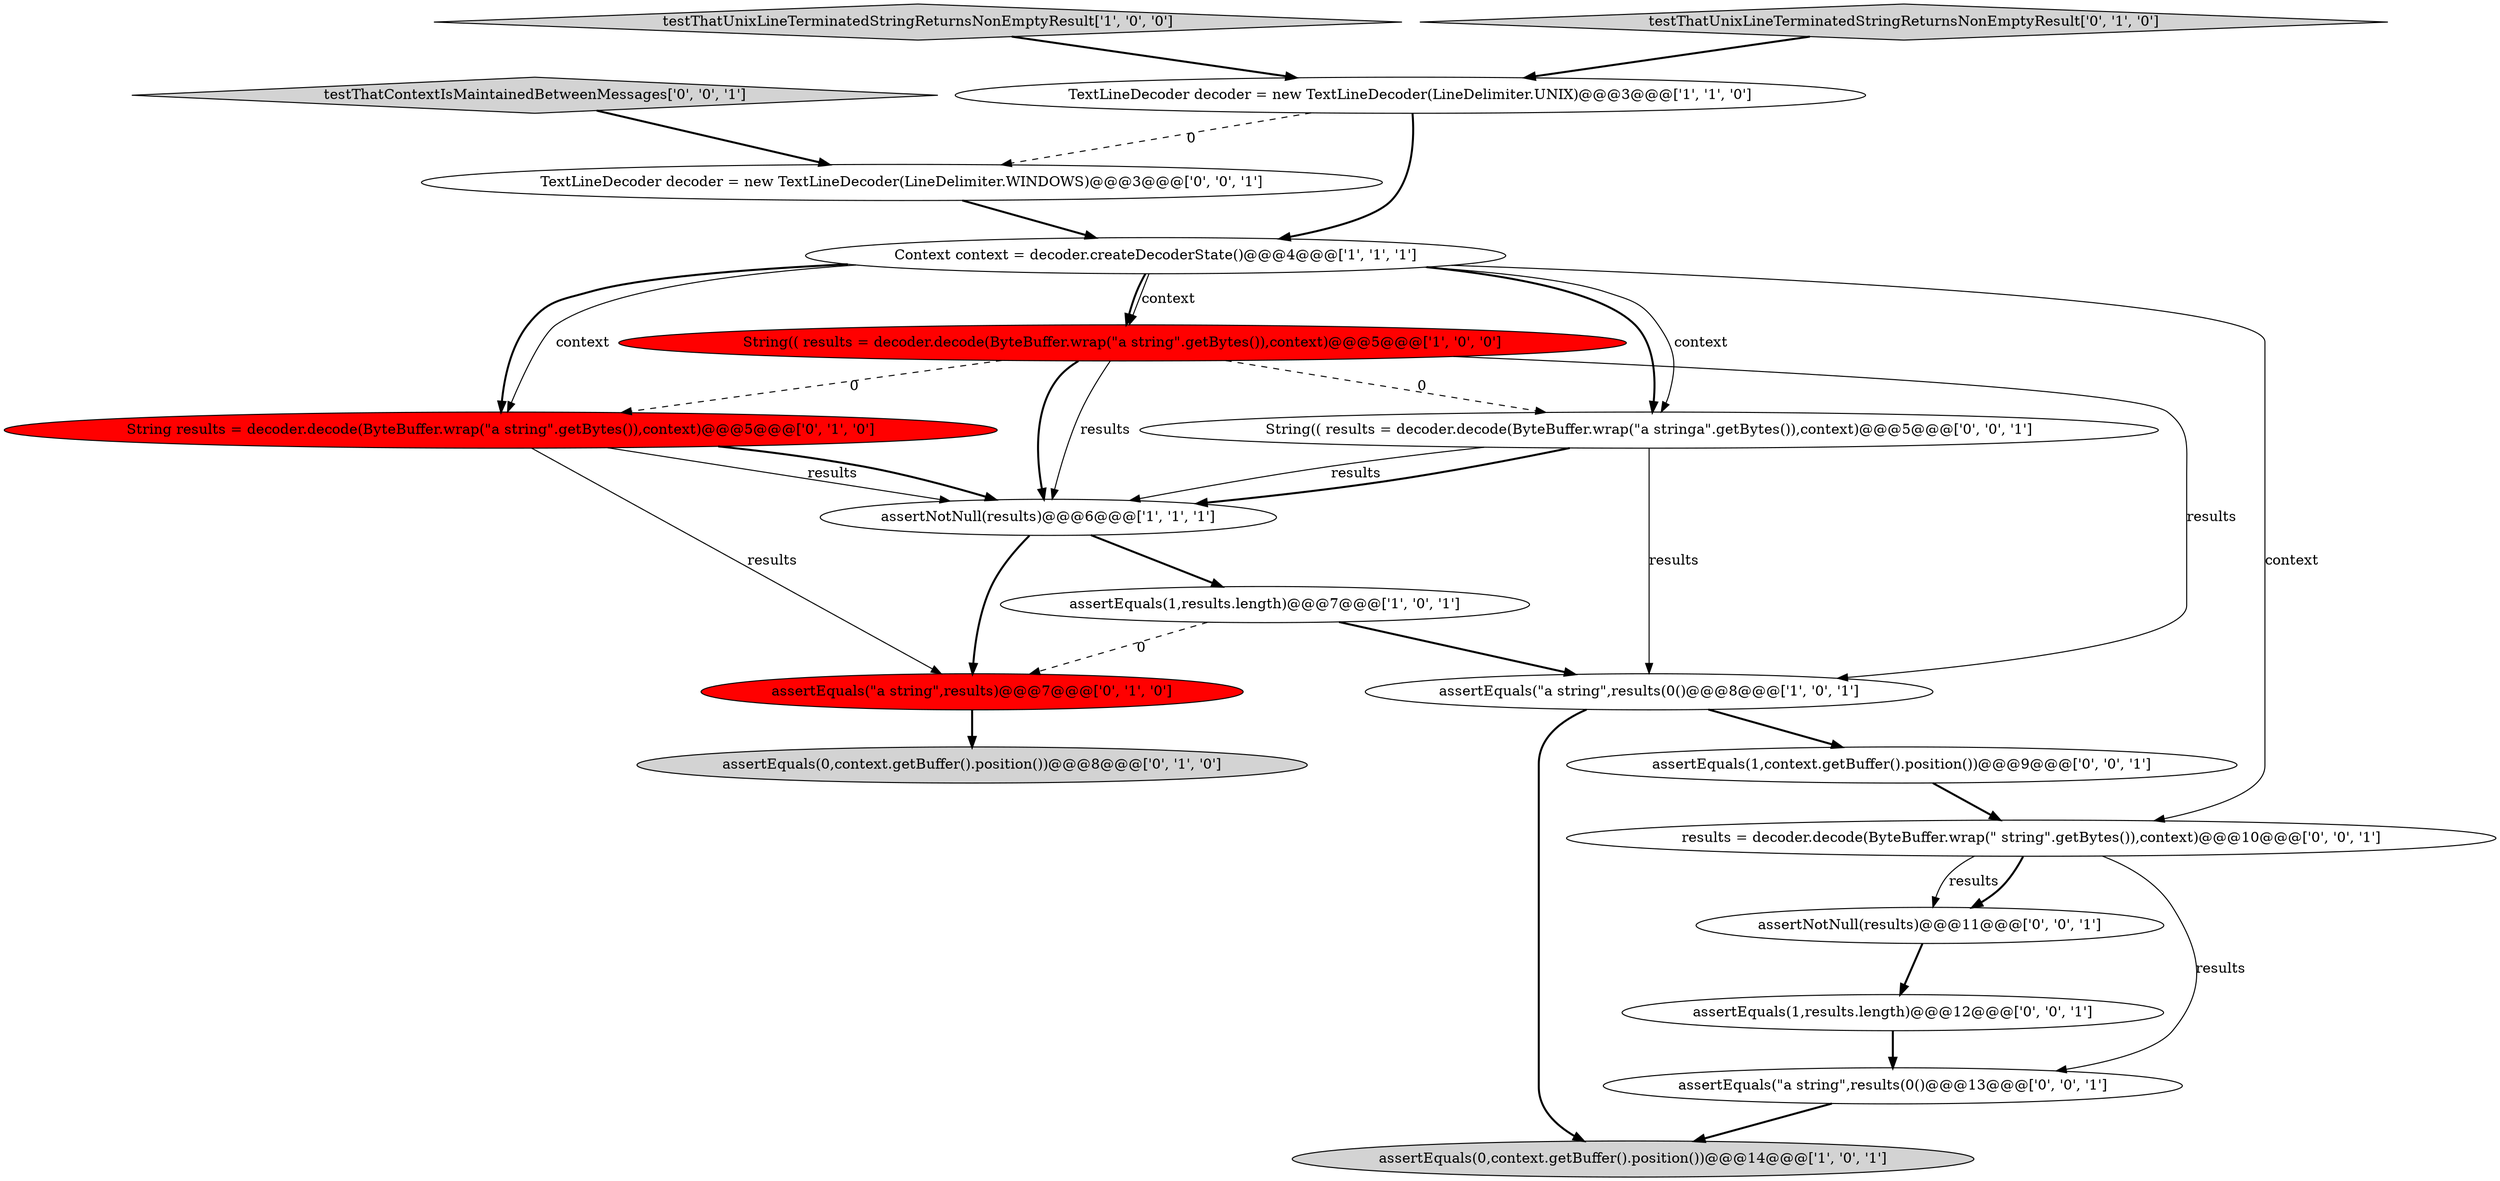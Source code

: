 digraph {
4 [style = filled, label = "assertEquals(0,context.getBuffer().position())@@@14@@@['1', '0', '1']", fillcolor = lightgray, shape = ellipse image = "AAA0AAABBB1BBB"];
0 [style = filled, label = "assertEquals(1,results.length)@@@7@@@['1', '0', '1']", fillcolor = white, shape = ellipse image = "AAA0AAABBB1BBB"];
8 [style = filled, label = "assertEquals(\"a string\",results)@@@7@@@['0', '1', '0']", fillcolor = red, shape = ellipse image = "AAA1AAABBB2BBB"];
11 [style = filled, label = "String results = decoder.decode(ByteBuffer.wrap(\"a string\".getBytes()),context)@@@5@@@['0', '1', '0']", fillcolor = red, shape = ellipse image = "AAA1AAABBB2BBB"];
14 [style = filled, label = "assertNotNull(results)@@@11@@@['0', '0', '1']", fillcolor = white, shape = ellipse image = "AAA0AAABBB3BBB"];
7 [style = filled, label = "testThatUnixLineTerminatedStringReturnsNonEmptyResult['1', '0', '0']", fillcolor = lightgray, shape = diamond image = "AAA0AAABBB1BBB"];
19 [style = filled, label = "assertEquals(\"a string\",results(0()@@@13@@@['0', '0', '1']", fillcolor = white, shape = ellipse image = "AAA0AAABBB3BBB"];
15 [style = filled, label = "String(( results = decoder.decode(ByteBuffer.wrap(\"a stringa\".getBytes()),context)@@@5@@@['0', '0', '1']", fillcolor = white, shape = ellipse image = "AAA0AAABBB3BBB"];
9 [style = filled, label = "assertEquals(0,context.getBuffer().position())@@@8@@@['0', '1', '0']", fillcolor = lightgray, shape = ellipse image = "AAA0AAABBB2BBB"];
18 [style = filled, label = "testThatContextIsMaintainedBetweenMessages['0', '0', '1']", fillcolor = lightgray, shape = diamond image = "AAA0AAABBB3BBB"];
16 [style = filled, label = "TextLineDecoder decoder = new TextLineDecoder(LineDelimiter.WINDOWS)@@@3@@@['0', '0', '1']", fillcolor = white, shape = ellipse image = "AAA0AAABBB3BBB"];
17 [style = filled, label = "results = decoder.decode(ByteBuffer.wrap(\" string\".getBytes()),context)@@@10@@@['0', '0', '1']", fillcolor = white, shape = ellipse image = "AAA0AAABBB3BBB"];
1 [style = filled, label = "assertEquals(\"a string\",results(0()@@@8@@@['1', '0', '1']", fillcolor = white, shape = ellipse image = "AAA0AAABBB1BBB"];
6 [style = filled, label = "String(( results = decoder.decode(ByteBuffer.wrap(\"a string\".getBytes()),context)@@@5@@@['1', '0', '0']", fillcolor = red, shape = ellipse image = "AAA1AAABBB1BBB"];
10 [style = filled, label = "testThatUnixLineTerminatedStringReturnsNonEmptyResult['0', '1', '0']", fillcolor = lightgray, shape = diamond image = "AAA0AAABBB2BBB"];
5 [style = filled, label = "TextLineDecoder decoder = new TextLineDecoder(LineDelimiter.UNIX)@@@3@@@['1', '1', '0']", fillcolor = white, shape = ellipse image = "AAA0AAABBB1BBB"];
13 [style = filled, label = "assertEquals(1,context.getBuffer().position())@@@9@@@['0', '0', '1']", fillcolor = white, shape = ellipse image = "AAA0AAABBB3BBB"];
12 [style = filled, label = "assertEquals(1,results.length)@@@12@@@['0', '0', '1']", fillcolor = white, shape = ellipse image = "AAA0AAABBB3BBB"];
3 [style = filled, label = "assertNotNull(results)@@@6@@@['1', '1', '1']", fillcolor = white, shape = ellipse image = "AAA0AAABBB1BBB"];
2 [style = filled, label = "Context context = decoder.createDecoderState()@@@4@@@['1', '1', '1']", fillcolor = white, shape = ellipse image = "AAA0AAABBB1BBB"];
11->3 [style = solid, label="results"];
11->8 [style = solid, label="results"];
6->3 [style = bold, label=""];
1->4 [style = bold, label=""];
17->14 [style = solid, label="results"];
2->6 [style = bold, label=""];
6->11 [style = dashed, label="0"];
15->1 [style = solid, label="results"];
2->11 [style = solid, label="context"];
16->2 [style = bold, label=""];
6->1 [style = solid, label="results"];
15->3 [style = bold, label=""];
1->13 [style = bold, label=""];
3->0 [style = bold, label=""];
15->3 [style = solid, label="results"];
5->16 [style = dashed, label="0"];
2->6 [style = solid, label="context"];
13->17 [style = bold, label=""];
5->2 [style = bold, label=""];
7->5 [style = bold, label=""];
10->5 [style = bold, label=""];
11->3 [style = bold, label=""];
17->14 [style = bold, label=""];
6->15 [style = dashed, label="0"];
0->1 [style = bold, label=""];
3->8 [style = bold, label=""];
2->17 [style = solid, label="context"];
14->12 [style = bold, label=""];
2->15 [style = bold, label=""];
8->9 [style = bold, label=""];
0->8 [style = dashed, label="0"];
19->4 [style = bold, label=""];
12->19 [style = bold, label=""];
2->11 [style = bold, label=""];
2->15 [style = solid, label="context"];
17->19 [style = solid, label="results"];
6->3 [style = solid, label="results"];
18->16 [style = bold, label=""];
}
